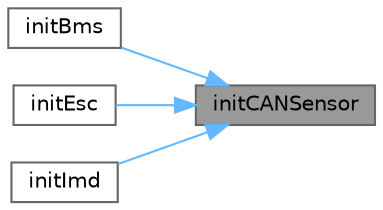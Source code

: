digraph "initCANSensor"
{
 // LATEX_PDF_SIZE
  bgcolor="transparent";
  edge [fontname=Helvetica,fontsize=10,labelfontname=Helvetica,labelfontsize=10];
  node [fontname=Helvetica,fontsize=10,shape=box,height=0.2,width=0.4];
  rankdir="RL";
  Node1 [label="initCANSensor",height=0.2,width=0.4,color="gray40", fillcolor="grey60", style="filled", fontcolor="black",tooltip="Initializes a CAN sensor with the given parameters."];
  Node1 -> Node2 [dir="back",color="steelblue1",style="solid"];
  Node2 [label="initBms",height=0.2,width=0.4,color="grey40", fillcolor="white", style="filled",URL="$Bms_8c.html#afeeadcad4acba40f2d7197368054b051",tooltip="Initializes the BMS with the given frequency."];
  Node1 -> Node3 [dir="back",color="steelblue1",style="solid"];
  Node3 [label="initEsc",height=0.2,width=0.4,color="grey40", fillcolor="white", style="filled",URL="$Esc_8c.html#a88716097de898ba50d9866c5639e8c52",tooltip="Initializes the ESC with the given frequency."];
  Node1 -> Node4 [dir="back",color="steelblue1",style="solid"];
  Node4 [label="initImd",height=0.2,width=0.4,color="grey40", fillcolor="white", style="filled",URL="$Imd_8c.html#a4920d20ec1d5bea9a18548398159754b",tooltip="Initializes the IMD with the given frequency."];
}

